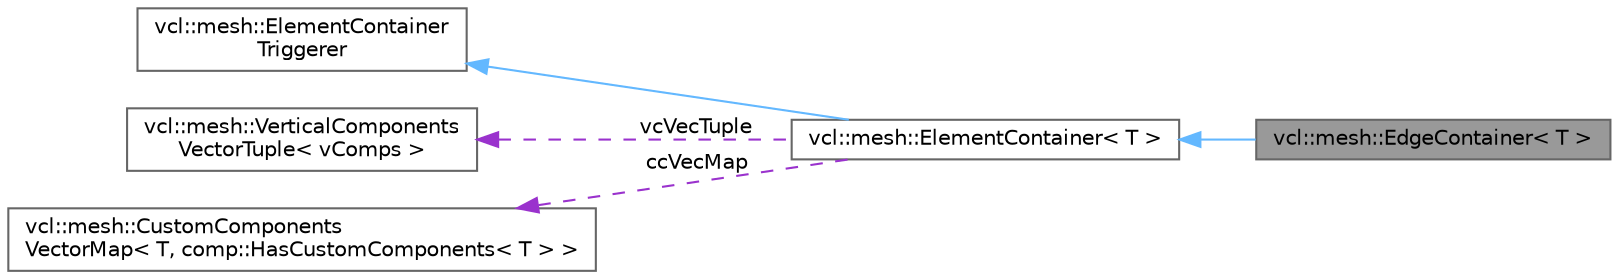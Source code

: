 digraph "vcl::mesh::EdgeContainer&lt; T &gt;"
{
 // LATEX_PDF_SIZE
  bgcolor="transparent";
  edge [fontname=Helvetica,fontsize=10,labelfontname=Helvetica,labelfontsize=10];
  node [fontname=Helvetica,fontsize=10,shape=box,height=0.2,width=0.4];
  rankdir="LR";
  Node1 [label="vcl::mesh::EdgeContainer\< T \>",height=0.2,width=0.4,color="gray40", fillcolor="grey60", style="filled", fontcolor="black",tooltip=" "];
  Node2 -> Node1 [dir="back",color="steelblue1",style="solid"];
  Node2 [label="vcl::mesh::ElementContainer\< T \>",height=0.2,width=0.4,color="gray40", fillcolor="white", style="filled",URL="$classvcl_1_1mesh_1_1ElementContainer.html",tooltip=" "];
  Node3 -> Node2 [dir="back",color="steelblue1",style="solid"];
  Node3 [label="vcl::mesh::ElementContainer\lTriggerer",height=0.2,width=0.4,color="gray40", fillcolor="white", style="filled",URL="$classvcl_1_1mesh_1_1ElementContainerTriggerer.html",tooltip=" "];
  Node4 -> Node2 [dir="back",color="darkorchid3",style="dashed",label=" vcVecTuple" ];
  Node4 [label="vcl::mesh::VerticalComponents\lVectorTuple\< vComps \>",height=0.2,width=0.4,color="gray40", fillcolor="white", style="filled",URL="$classvcl_1_1mesh_1_1VerticalComponentsVectorTuple.html",tooltip=" "];
  Node5 -> Node2 [dir="back",color="darkorchid3",style="dashed",label=" ccVecMap" ];
  Node5 [label="vcl::mesh::CustomComponents\lVectorMap\< T, comp::HasCustomComponents\< T \> \>",height=0.2,width=0.4,color="gray40", fillcolor="white", style="filled",URL="$classvcl_1_1mesh_1_1CustomComponentsVectorMap.html",tooltip=" "];
}
